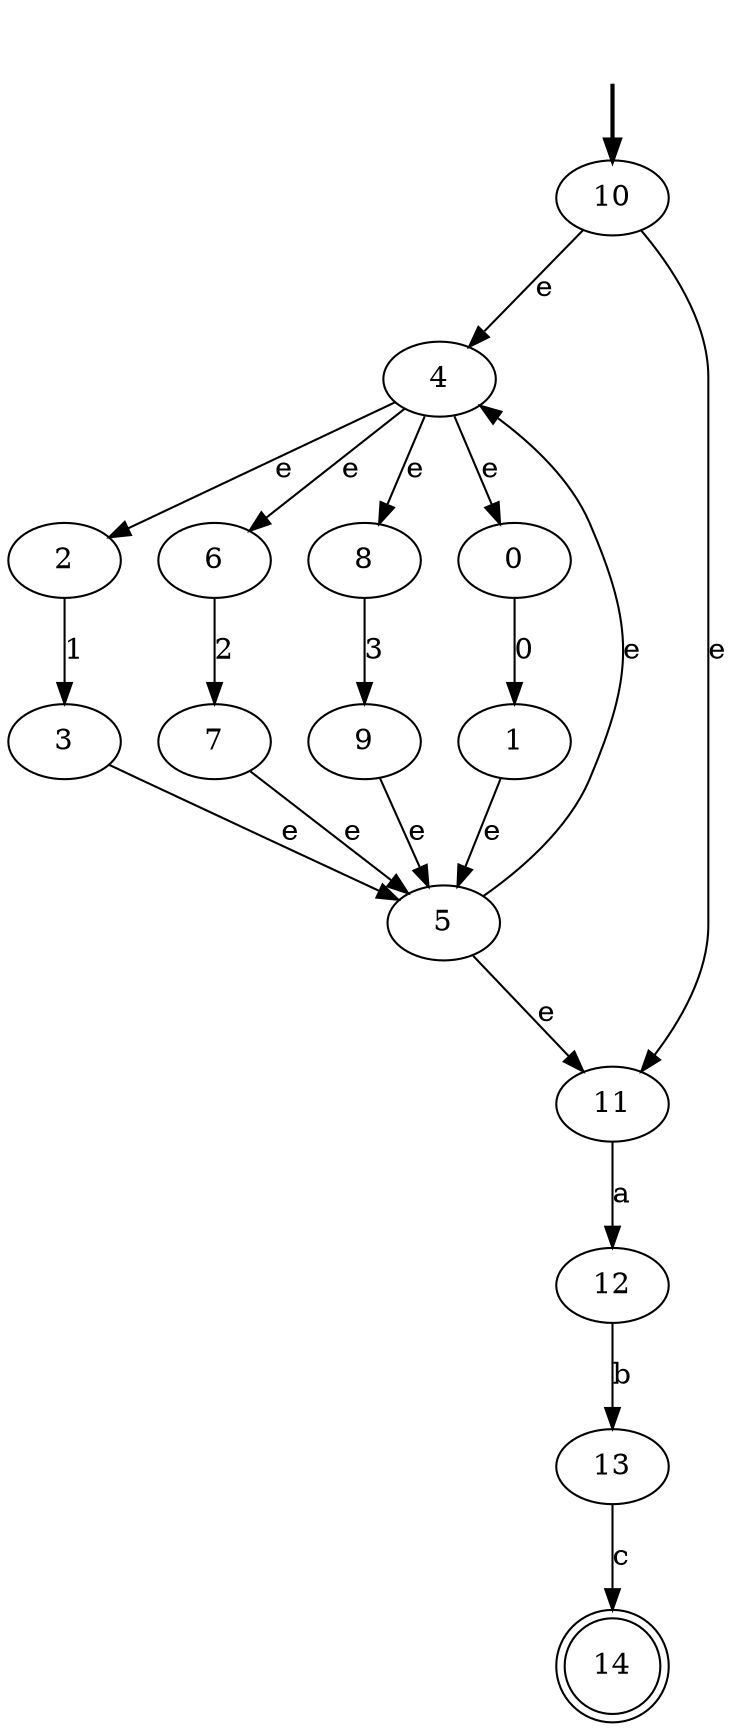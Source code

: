 digraph {
	fake0 [style=invisible]
	14 [shape=doublecircle]
	9
	12
	3
	2
	6
	10 [root=true]
	1
	7
	13
	8
	0
	4
	11
	5
	fake0 -> 10 [style=bold]
	0 -> 1 [label=0]
	2 -> 3 [label=1]
	4 -> 8 [label=e]
	4 -> 0 [label=e]
	4 -> 2 [label=e]
	4 -> 6 [label=e]
	1 -> 5 [label=e]
	3 -> 5 [label=e]
	6 -> 7 [label=2]
	7 -> 5 [label=e]
	8 -> 9 [label=3]
	9 -> 5 [label=e]
	10 -> 11 [label=e]
	10 -> 4 [label=e]
	5 -> 11 [label=e]
	5 -> 4 [label=e]
	11 -> 12 [label=a]
	12 -> 13 [label=b]
	13 -> 14 [label=c]
}
